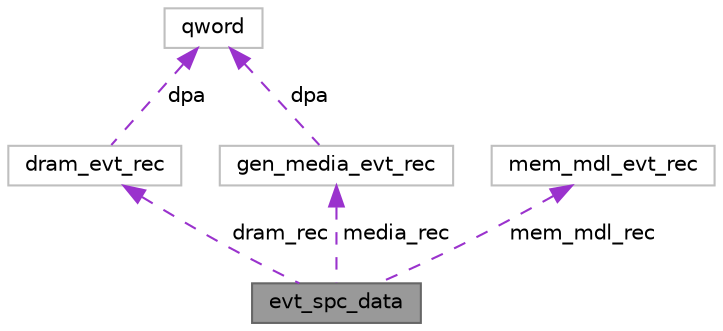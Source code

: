 digraph "evt_spc_data"
{
 // LATEX_PDF_SIZE
  bgcolor="transparent";
  edge [fontname=Helvetica,fontsize=10,labelfontname=Helvetica,labelfontsize=10];
  node [fontname=Helvetica,fontsize=10,shape=box,height=0.2,width=0.4];
  Node1 [label="evt_spc_data",height=0.2,width=0.4,color="gray40", fillcolor="grey60", style="filled", fontcolor="black",tooltip=" "];
  Node2 -> Node1 [dir="back",color="darkorchid3",style="dashed",label=" dram_rec" ];
  Node2 [label="dram_evt_rec",height=0.2,width=0.4,color="grey75", fillcolor="white", style="filled",URL="$structdram__evt__rec.html",tooltip=" "];
  Node3 -> Node2 [dir="back",color="darkorchid3",style="dashed",label=" dpa" ];
  Node3 [label="qword",height=0.2,width=0.4,color="grey75", fillcolor="white", style="filled",URL="$unionqword.html",tooltip=" "];
  Node4 -> Node1 [dir="back",color="darkorchid3",style="dashed",label=" mem_mdl_rec" ];
  Node4 [label="mem_mdl_evt_rec",height=0.2,width=0.4,color="grey75", fillcolor="white", style="filled",URL="$structmem__mdl__evt__rec.html",tooltip=" "];
  Node5 -> Node1 [dir="back",color="darkorchid3",style="dashed",label=" media_rec" ];
  Node5 [label="gen_media_evt_rec",height=0.2,width=0.4,color="grey75", fillcolor="white", style="filled",URL="$structgen__media__evt__rec.html",tooltip=" "];
  Node3 -> Node5 [dir="back",color="darkorchid3",style="dashed",label=" dpa" ];
}
